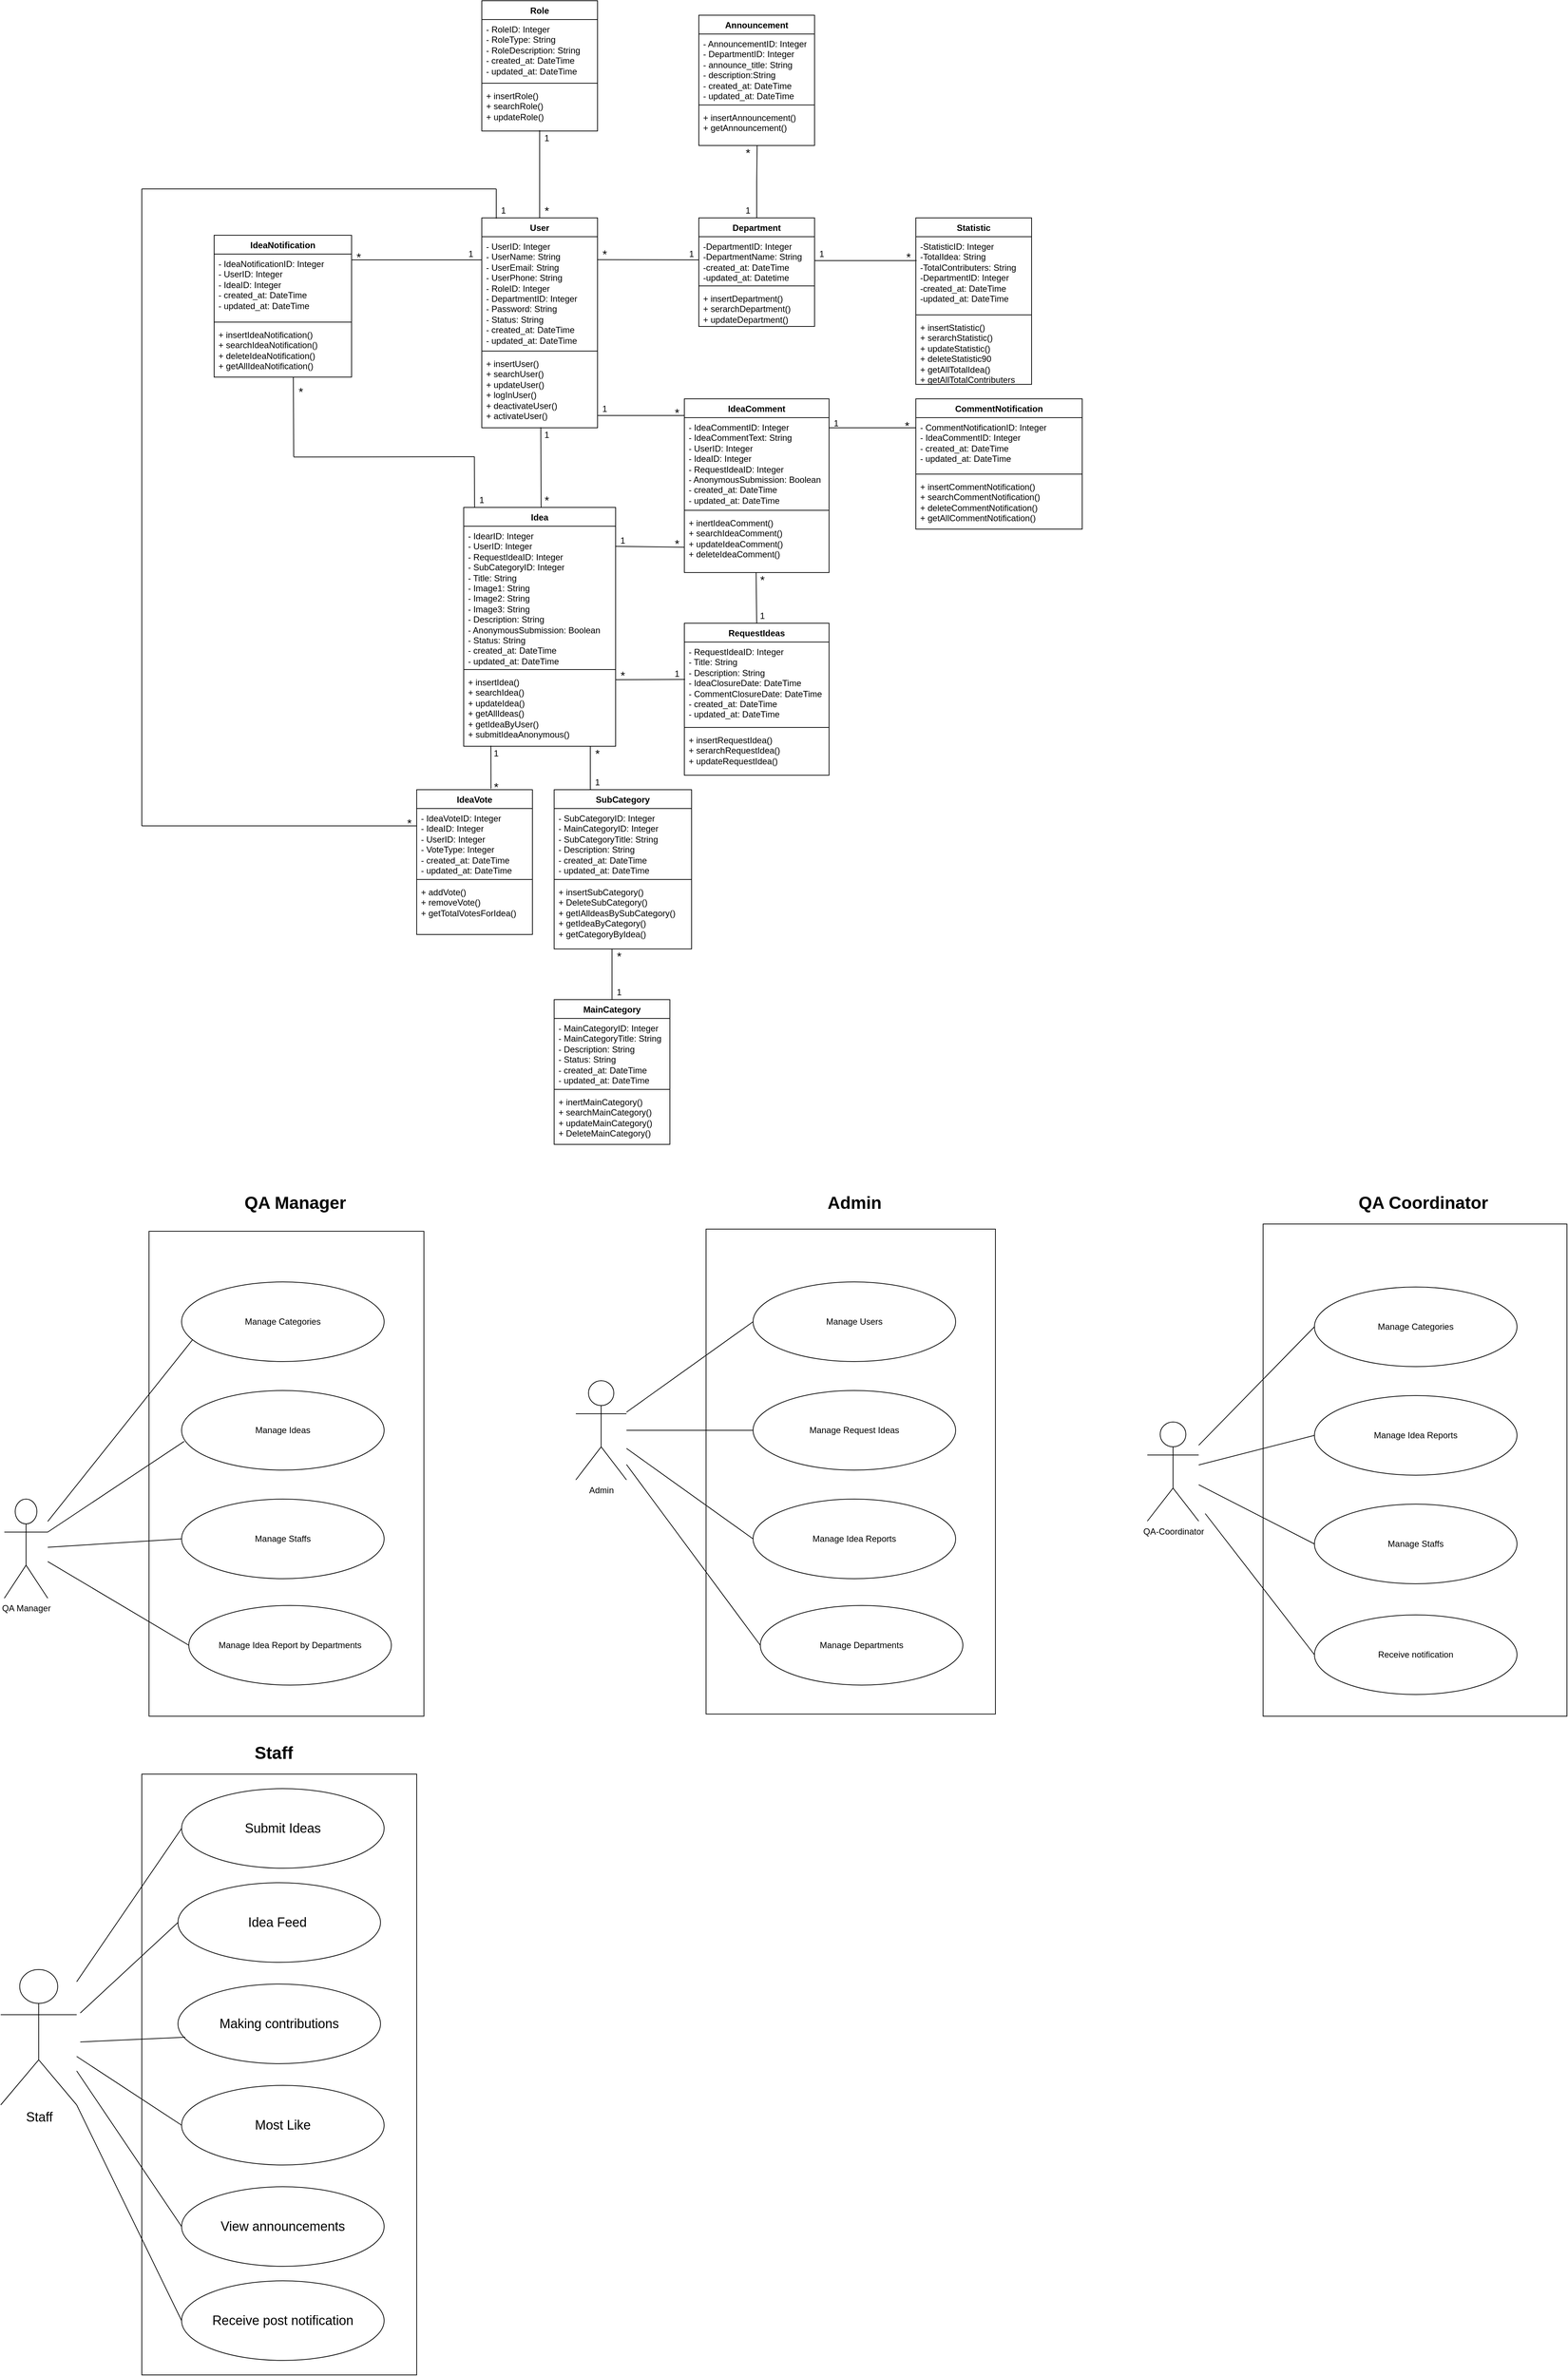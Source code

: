 <mxfile version="26.2.14">
  <diagram name="Page-1" id="Og2HKvQmjunLkaLQMYB_">
    <mxGraphModel dx="2691" dy="-411" grid="1" gridSize="10" guides="1" tooltips="1" connect="1" arrows="1" fold="1" page="1" pageScale="1" pageWidth="827" pageHeight="1169" math="0" shadow="0">
      <root>
        <mxCell id="0" />
        <mxCell id="1" parent="0" />
        <mxCell id="qI9bdilrtMtzT8J89ThS-1" value="Role" style="swimlane;fontStyle=1;align=center;verticalAlign=top;childLayout=stackLayout;horizontal=1;startSize=26;horizontalStack=0;resizeParent=1;resizeParentMax=0;resizeLast=0;collapsible=1;marginBottom=0;whiteSpace=wrap;html=1;" parent="1" vertex="1">
          <mxGeometry x="20" y="1180" width="160" height="180" as="geometry" />
        </mxCell>
        <mxCell id="qI9bdilrtMtzT8J89ThS-2" value="- RoleID: Integer&lt;div&gt;- RoleType: String&lt;/div&gt;&lt;div&gt;- RoleDescription: String&lt;/div&gt;&lt;div&gt;- created_at: DateTime&lt;/div&gt;&lt;div&gt;- updated_at: DateTime&lt;/div&gt;" style="text;strokeColor=none;fillColor=none;align=left;verticalAlign=top;spacingLeft=4;spacingRight=4;overflow=hidden;rotatable=0;points=[[0,0.5],[1,0.5]];portConstraint=eastwest;whiteSpace=wrap;html=1;" parent="qI9bdilrtMtzT8J89ThS-1" vertex="1">
          <mxGeometry y="26" width="160" height="84" as="geometry" />
        </mxCell>
        <mxCell id="qI9bdilrtMtzT8J89ThS-3" value="" style="line;strokeWidth=1;fillColor=none;align=left;verticalAlign=middle;spacingTop=-1;spacingLeft=3;spacingRight=3;rotatable=0;labelPosition=right;points=[];portConstraint=eastwest;strokeColor=inherit;" parent="qI9bdilrtMtzT8J89ThS-1" vertex="1">
          <mxGeometry y="110" width="160" height="8" as="geometry" />
        </mxCell>
        <mxCell id="qI9bdilrtMtzT8J89ThS-4" value="+ insertRole()&lt;div&gt;+ search&lt;span style=&quot;background-color: transparent; color: light-dark(rgb(0, 0, 0), rgb(255, 255, 255));&quot;&gt;Role&lt;/span&gt;&lt;span style=&quot;background-color: transparent; color: light-dark(rgb(0, 0, 0), rgb(255, 255, 255));&quot;&gt;()&lt;/span&gt;&lt;/div&gt;&lt;div&gt;+ updateRole()&lt;/div&gt;" style="text;strokeColor=none;fillColor=none;align=left;verticalAlign=top;spacingLeft=4;spacingRight=4;overflow=hidden;rotatable=0;points=[[0,0.5],[1,0.5]];portConstraint=eastwest;whiteSpace=wrap;html=1;" parent="qI9bdilrtMtzT8J89ThS-1" vertex="1">
          <mxGeometry y="118" width="160" height="62" as="geometry" />
        </mxCell>
        <mxCell id="qI9bdilrtMtzT8J89ThS-5" value="Statistic" style="swimlane;fontStyle=1;align=center;verticalAlign=top;childLayout=stackLayout;horizontal=1;startSize=26;horizontalStack=0;resizeParent=1;resizeParentMax=0;resizeLast=0;collapsible=1;marginBottom=0;whiteSpace=wrap;html=1;" parent="1" vertex="1">
          <mxGeometry x="620" y="1480" width="160" height="230" as="geometry" />
        </mxCell>
        <mxCell id="qI9bdilrtMtzT8J89ThS-6" value="-StatisticID: Integer&lt;div&gt;-TotalIdea: String&lt;/div&gt;&lt;div&gt;-TotalContributers: String&lt;/div&gt;&lt;div&gt;-DepartmentID: Integer&amp;nbsp;&lt;/div&gt;&lt;div&gt;-created_at: DateTime&lt;/div&gt;&lt;div&gt;-updated_at: DateTime&lt;/div&gt;" style="text;strokeColor=none;fillColor=none;align=left;verticalAlign=top;spacingLeft=4;spacingRight=4;overflow=hidden;rotatable=0;points=[[0,0.5],[1,0.5]];portConstraint=eastwest;whiteSpace=wrap;html=1;" parent="qI9bdilrtMtzT8J89ThS-5" vertex="1">
          <mxGeometry y="26" width="160" height="104" as="geometry" />
        </mxCell>
        <mxCell id="qI9bdilrtMtzT8J89ThS-7" value="" style="line;strokeWidth=1;fillColor=none;align=left;verticalAlign=middle;spacingTop=-1;spacingLeft=3;spacingRight=3;rotatable=0;labelPosition=right;points=[];portConstraint=eastwest;strokeColor=inherit;" parent="qI9bdilrtMtzT8J89ThS-5" vertex="1">
          <mxGeometry y="130" width="160" height="8" as="geometry" />
        </mxCell>
        <mxCell id="qI9bdilrtMtzT8J89ThS-8" value="+ insertStatistic()&lt;div&gt;+ serarch&lt;span style=&quot;background-color: transparent; color: light-dark(rgb(0, 0, 0), rgb(255, 255, 255));&quot;&gt;Statistic&lt;/span&gt;&lt;span style=&quot;background-color: transparent; color: light-dark(rgb(0, 0, 0), rgb(255, 255, 255));&quot;&gt;()&lt;/span&gt;&lt;/div&gt;&lt;div&gt;+ update&lt;span style=&quot;background-color: transparent; color: light-dark(rgb(0, 0, 0), rgb(255, 255, 255));&quot;&gt;Statistic&lt;/span&gt;&lt;span style=&quot;background-color: transparent; color: light-dark(rgb(0, 0, 0), rgb(255, 255, 255));&quot;&gt;()&lt;/span&gt;&lt;/div&gt;&lt;div&gt;+ deleteStatistic90&lt;/div&gt;&lt;div&gt;+ getAllTotalIdea()&lt;/div&gt;&lt;div&gt;+ getAllTotalContributers&lt;/div&gt;" style="text;strokeColor=none;fillColor=none;align=left;verticalAlign=top;spacingLeft=4;spacingRight=4;overflow=hidden;rotatable=0;points=[[0,0.5],[1,0.5]];portConstraint=eastwest;whiteSpace=wrap;html=1;" parent="qI9bdilrtMtzT8J89ThS-5" vertex="1">
          <mxGeometry y="138" width="160" height="92" as="geometry" />
        </mxCell>
        <mxCell id="qI9bdilrtMtzT8J89ThS-10" value="User" style="swimlane;fontStyle=1;align=center;verticalAlign=top;childLayout=stackLayout;horizontal=1;startSize=26;horizontalStack=0;resizeParent=1;resizeParentMax=0;resizeLast=0;collapsible=1;marginBottom=0;whiteSpace=wrap;html=1;" parent="1" vertex="1">
          <mxGeometry x="20" y="1480" width="160" height="290" as="geometry" />
        </mxCell>
        <mxCell id="qI9bdilrtMtzT8J89ThS-11" value="&lt;font&gt;- UserID: Integer&lt;/font&gt;&lt;div&gt;&lt;font&gt;- U&lt;span style=&quot;background-color: transparent; color: light-dark(rgb(0, 0, 0), rgb(255, 255, 255));&quot;&gt;serName: String&lt;/span&gt;&lt;/font&gt;&lt;/div&gt;&lt;div&gt;&lt;font&gt;- U&lt;span style=&quot;background-color: transparent; color: light-dark(rgb(0, 0, 0), rgb(255, 255, 255));&quot;&gt;serEmail: String&lt;/span&gt;&lt;/font&gt;&lt;/div&gt;&lt;div&gt;&lt;font&gt;- UserPhone: String&lt;/font&gt;&lt;/div&gt;&lt;div&gt;&lt;font&gt;- RoleID: Integer&lt;/font&gt;&lt;/div&gt;&lt;div&gt;&lt;font&gt;- DepartmentID: Integer&lt;/font&gt;&lt;/div&gt;&lt;div&gt;&lt;font&gt;- Password: String&lt;/font&gt;&lt;/div&gt;&lt;div&gt;&lt;font&gt;- Status: String&lt;/font&gt;&lt;/div&gt;&lt;div&gt;&lt;div&gt;&lt;font&gt;- created_at: DateTime&lt;/font&gt;&lt;/div&gt;&lt;div&gt;&lt;font&gt;- updated_at: DateTime&lt;/font&gt;&lt;/div&gt;&lt;/div&gt;" style="text;strokeColor=none;fillColor=none;align=left;verticalAlign=top;spacingLeft=4;spacingRight=4;overflow=hidden;rotatable=0;points=[[0,0.5],[1,0.5]];portConstraint=eastwest;whiteSpace=wrap;html=1;" parent="qI9bdilrtMtzT8J89ThS-10" vertex="1">
          <mxGeometry y="26" width="160" height="154" as="geometry" />
        </mxCell>
        <mxCell id="qI9bdilrtMtzT8J89ThS-12" value="" style="line;strokeWidth=1;fillColor=none;align=left;verticalAlign=middle;spacingTop=-1;spacingLeft=3;spacingRight=3;rotatable=0;labelPosition=right;points=[];portConstraint=eastwest;strokeColor=inherit;" parent="qI9bdilrtMtzT8J89ThS-10" vertex="1">
          <mxGeometry y="180" width="160" height="8" as="geometry" />
        </mxCell>
        <mxCell id="qI9bdilrtMtzT8J89ThS-13" value="&lt;font&gt;+ insertUser()&lt;/font&gt;&lt;div&gt;&lt;font&gt;+ searchUser()&lt;/font&gt;&lt;/div&gt;&lt;div&gt;&lt;font&gt;+ updateUser()&lt;/font&gt;&lt;/div&gt;&lt;div&gt;&lt;font&gt;+ logInUser()&lt;/font&gt;&lt;/div&gt;&lt;div&gt;+ deactivateUser()&lt;/div&gt;&lt;div&gt;+ activateUser()&lt;/div&gt;" style="text;strokeColor=none;fillColor=none;align=left;verticalAlign=top;spacingLeft=4;spacingRight=4;overflow=hidden;rotatable=0;points=[[0,0.5],[1,0.5]];portConstraint=eastwest;whiteSpace=wrap;html=1;" parent="qI9bdilrtMtzT8J89ThS-10" vertex="1">
          <mxGeometry y="188" width="160" height="102" as="geometry" />
        </mxCell>
        <mxCell id="qI9bdilrtMtzT8J89ThS-14" value="Idea" style="swimlane;fontStyle=1;align=center;verticalAlign=top;childLayout=stackLayout;horizontal=1;startSize=26;horizontalStack=0;resizeParent=1;resizeParentMax=0;resizeLast=0;collapsible=1;marginBottom=0;whiteSpace=wrap;html=1;" parent="1" vertex="1">
          <mxGeometry x="-5" y="1880" width="210" height="330" as="geometry" />
        </mxCell>
        <mxCell id="qI9bdilrtMtzT8J89ThS-15" value="- IdearID: Integer&lt;div&gt;- UserID: Integer&lt;/div&gt;&lt;div&gt;- RequestIdeaID: Integer&lt;/div&gt;&lt;div&gt;- SubCategoryID: Integer&lt;/div&gt;&lt;div&gt;- Title: String&lt;/div&gt;&lt;div&gt;- Image1: String&lt;/div&gt;&lt;div&gt;- Image2: String&lt;/div&gt;&lt;div&gt;- Image3: String&lt;/div&gt;&lt;div&gt;- Description: String&lt;/div&gt;&lt;div&gt;- AnonymousSubmission: Boolean&lt;/div&gt;&lt;div&gt;- Status: String&lt;/div&gt;&lt;div&gt;&lt;div&gt;- created_at: DateTime&lt;/div&gt;&lt;div&gt;- updated_at: DateTime&lt;/div&gt;&lt;/div&gt;" style="text;strokeColor=none;fillColor=none;align=left;verticalAlign=top;spacingLeft=4;spacingRight=4;overflow=hidden;rotatable=0;points=[[0,0.5],[1,0.5]];portConstraint=eastwest;whiteSpace=wrap;html=1;" parent="qI9bdilrtMtzT8J89ThS-14" vertex="1">
          <mxGeometry y="26" width="210" height="194" as="geometry" />
        </mxCell>
        <mxCell id="qI9bdilrtMtzT8J89ThS-16" value="" style="line;strokeWidth=1;fillColor=none;align=left;verticalAlign=middle;spacingTop=-1;spacingLeft=3;spacingRight=3;rotatable=0;labelPosition=right;points=[];portConstraint=eastwest;strokeColor=inherit;" parent="qI9bdilrtMtzT8J89ThS-14" vertex="1">
          <mxGeometry y="220" width="210" height="8" as="geometry" />
        </mxCell>
        <mxCell id="qI9bdilrtMtzT8J89ThS-17" value="+ insertIdea()&lt;div&gt;+ searchIdea&lt;span style=&quot;background-color: transparent; color: light-dark(rgb(0, 0, 0), rgb(255, 255, 255));&quot;&gt;()&lt;/span&gt;&lt;/div&gt;&lt;div&gt;+ updateIdea()&lt;/div&gt;&lt;div&gt;+ getAllIdeas()&lt;/div&gt;&lt;div&gt;+ getIdeaByUser()&lt;/div&gt;&lt;div&gt;+ submitIdeaAnonymous()&lt;/div&gt;" style="text;strokeColor=none;fillColor=none;align=left;verticalAlign=top;spacingLeft=4;spacingRight=4;overflow=hidden;rotatable=0;points=[[0,0.5],[1,0.5]];portConstraint=eastwest;whiteSpace=wrap;html=1;" parent="qI9bdilrtMtzT8J89ThS-14" vertex="1">
          <mxGeometry y="228" width="210" height="102" as="geometry" />
        </mxCell>
        <mxCell id="qI9bdilrtMtzT8J89ThS-18" value="SubCategory" style="swimlane;fontStyle=1;align=center;verticalAlign=top;childLayout=stackLayout;horizontal=1;startSize=26;horizontalStack=0;resizeParent=1;resizeParentMax=0;resizeLast=0;collapsible=1;marginBottom=0;whiteSpace=wrap;html=1;" parent="1" vertex="1">
          <mxGeometry x="120" y="2270" width="190" height="220" as="geometry" />
        </mxCell>
        <mxCell id="qI9bdilrtMtzT8J89ThS-19" value="- SubCategoryID: Integer&lt;div&gt;- MainCategoryID: Integer&lt;/div&gt;&lt;div&gt;- SubCategoryTitle: String&lt;/div&gt;&lt;div&gt;- Description: String&lt;/div&gt;&lt;div&gt;- created_at: DateTime&lt;/div&gt;&lt;div&gt;- updated_at: DateTime&lt;/div&gt;" style="text;strokeColor=none;fillColor=none;align=left;verticalAlign=top;spacingLeft=4;spacingRight=4;overflow=hidden;rotatable=0;points=[[0,0.5],[1,0.5]];portConstraint=eastwest;whiteSpace=wrap;html=1;" parent="qI9bdilrtMtzT8J89ThS-18" vertex="1">
          <mxGeometry y="26" width="190" height="94" as="geometry" />
        </mxCell>
        <mxCell id="qI9bdilrtMtzT8J89ThS-20" value="" style="line;strokeWidth=1;fillColor=none;align=left;verticalAlign=middle;spacingTop=-1;spacingLeft=3;spacingRight=3;rotatable=0;labelPosition=right;points=[];portConstraint=eastwest;strokeColor=inherit;" parent="qI9bdilrtMtzT8J89ThS-18" vertex="1">
          <mxGeometry y="120" width="190" height="8" as="geometry" />
        </mxCell>
        <mxCell id="qI9bdilrtMtzT8J89ThS-21" value="+ insertSubCategory()&lt;div&gt;+ Delete&lt;span style=&quot;background-color: transparent; color: light-dark(rgb(0, 0, 0), rgb(255, 255, 255));&quot;&gt;SubCategory&lt;/span&gt;&lt;span style=&quot;background-color: transparent; color: light-dark(rgb(0, 0, 0), rgb(255, 255, 255));&quot;&gt;()&lt;/span&gt;&lt;/div&gt;&lt;div&gt;+ getIAlldeasBy&lt;span style=&quot;background-color: transparent; color: light-dark(rgb(0, 0, 0), rgb(255, 255, 255));&quot;&gt;SubCategory&lt;/span&gt;&lt;span style=&quot;background-color: transparent; color: light-dark(rgb(0, 0, 0), rgb(255, 255, 255));&quot;&gt;()&lt;/span&gt;&lt;/div&gt;&lt;div&gt;+ getIdeaByCategory()&lt;/div&gt;&lt;div&gt;+ getCategoryByIdea()&lt;/div&gt;" style="text;strokeColor=none;fillColor=none;align=left;verticalAlign=top;spacingLeft=4;spacingRight=4;overflow=hidden;rotatable=0;points=[[0,0.5],[1,0.5]];portConstraint=eastwest;whiteSpace=wrap;html=1;" parent="qI9bdilrtMtzT8J89ThS-18" vertex="1">
          <mxGeometry y="128" width="190" height="92" as="geometry" />
        </mxCell>
        <mxCell id="qI9bdilrtMtzT8J89ThS-22" value="IdeaComment" style="swimlane;fontStyle=1;align=center;verticalAlign=top;childLayout=stackLayout;horizontal=1;startSize=26;horizontalStack=0;resizeParent=1;resizeParentMax=0;resizeLast=0;collapsible=1;marginBottom=0;whiteSpace=wrap;html=1;" parent="1" vertex="1">
          <mxGeometry x="300" y="1730" width="200" height="240" as="geometry" />
        </mxCell>
        <mxCell id="qI9bdilrtMtzT8J89ThS-23" value="- IdeaCommentID: Integer&lt;div&gt;- IdeaCommentText: String&lt;br&gt;&lt;div&gt;&lt;span style=&quot;background-color: transparent; color: light-dark(rgb(0, 0, 0), rgb(255, 255, 255));&quot;&gt;- UserID: Integer&lt;/span&gt;&lt;/div&gt;&lt;/div&gt;&lt;div&gt;- IdeaID: Integer&lt;/div&gt;&lt;div&gt;- RequestIdeaID: Integer&lt;/div&gt;&lt;div&gt;&lt;div&gt;&lt;div&gt;- AnonymousSubmission: Boolean&lt;/div&gt;&lt;/div&gt;&lt;div&gt;- created_at: DateTime&lt;/div&gt;&lt;div&gt;- updated_at: DateTime&lt;/div&gt;&lt;/div&gt;" style="text;strokeColor=none;fillColor=none;align=left;verticalAlign=top;spacingLeft=4;spacingRight=4;overflow=hidden;rotatable=0;points=[[0,0.5],[1,0.5]];portConstraint=eastwest;whiteSpace=wrap;html=1;" parent="qI9bdilrtMtzT8J89ThS-22" vertex="1">
          <mxGeometry y="26" width="200" height="124" as="geometry" />
        </mxCell>
        <mxCell id="qI9bdilrtMtzT8J89ThS-24" value="" style="line;strokeWidth=1;fillColor=none;align=left;verticalAlign=middle;spacingTop=-1;spacingLeft=3;spacingRight=3;rotatable=0;labelPosition=right;points=[];portConstraint=eastwest;strokeColor=inherit;" parent="qI9bdilrtMtzT8J89ThS-22" vertex="1">
          <mxGeometry y="150" width="200" height="8" as="geometry" />
        </mxCell>
        <mxCell id="qI9bdilrtMtzT8J89ThS-25" value="+ inertIdeaComment()&lt;div&gt;+ searchIdeaComment()&lt;/div&gt;&lt;div&gt;+ updateIdeaComment()&lt;/div&gt;&lt;div&gt;+ deleteIdeaComment()&lt;/div&gt;" style="text;strokeColor=none;fillColor=none;align=left;verticalAlign=top;spacingLeft=4;spacingRight=4;overflow=hidden;rotatable=0;points=[[0,0.5],[1,0.5]];portConstraint=eastwest;whiteSpace=wrap;html=1;" parent="qI9bdilrtMtzT8J89ThS-22" vertex="1">
          <mxGeometry y="158" width="200" height="82" as="geometry" />
        </mxCell>
        <mxCell id="6edu0fm69JstWXTFrkUp-1" value="IdeaNotification" style="swimlane;fontStyle=1;align=center;verticalAlign=top;childLayout=stackLayout;horizontal=1;startSize=26;horizontalStack=0;resizeParent=1;resizeParentMax=0;resizeLast=0;collapsible=1;marginBottom=0;whiteSpace=wrap;html=1;" parent="1" vertex="1">
          <mxGeometry x="-350" y="1504" width="190" height="196" as="geometry" />
        </mxCell>
        <mxCell id="6edu0fm69JstWXTFrkUp-2" value="- IdeaNotificationID: Integer&lt;div&gt;- UserID: Integer&amp;nbsp;&lt;/div&gt;&lt;div&gt;- IdeaID: Integer&lt;/div&gt;&lt;div&gt;&lt;div&gt;- created_at: DateTime&lt;/div&gt;&lt;div&gt;- updated_at: DateTime&lt;/div&gt;&lt;/div&gt;" style="text;strokeColor=none;fillColor=none;align=left;verticalAlign=top;spacingLeft=4;spacingRight=4;overflow=hidden;rotatable=0;points=[[0,0.5],[1,0.5]];portConstraint=eastwest;whiteSpace=wrap;html=1;" parent="6edu0fm69JstWXTFrkUp-1" vertex="1">
          <mxGeometry y="26" width="190" height="90" as="geometry" />
        </mxCell>
        <mxCell id="6edu0fm69JstWXTFrkUp-3" value="" style="line;strokeWidth=1;fillColor=none;align=left;verticalAlign=middle;spacingTop=-1;spacingLeft=3;spacingRight=3;rotatable=0;labelPosition=right;points=[];portConstraint=eastwest;strokeColor=inherit;" parent="6edu0fm69JstWXTFrkUp-1" vertex="1">
          <mxGeometry y="116" width="190" height="8" as="geometry" />
        </mxCell>
        <mxCell id="6edu0fm69JstWXTFrkUp-4" value="+ insertIdeaNotification()&lt;div&gt;+ searchIdeaNotification()&lt;/div&gt;&lt;div&gt;+ deleteIdeaNotification()&lt;/div&gt;&lt;div&gt;+ getAllIdeaNotification()&lt;/div&gt;" style="text;strokeColor=none;fillColor=none;align=left;verticalAlign=top;spacingLeft=4;spacingRight=4;overflow=hidden;rotatable=0;points=[[0,0.5],[1,0.5]];portConstraint=eastwest;whiteSpace=wrap;html=1;" parent="6edu0fm69JstWXTFrkUp-1" vertex="1">
          <mxGeometry y="124" width="190" height="72" as="geometry" />
        </mxCell>
        <mxCell id="qI9bdilrtMtzT8J89ThS-26" value="IdeaVote" style="swimlane;fontStyle=1;align=center;verticalAlign=top;childLayout=stackLayout;horizontal=1;startSize=26;horizontalStack=0;resizeParent=1;resizeParentMax=0;resizeLast=0;collapsible=1;marginBottom=0;whiteSpace=wrap;html=1;" parent="1" vertex="1">
          <mxGeometry x="-70" y="2270" width="160" height="200" as="geometry" />
        </mxCell>
        <mxCell id="qI9bdilrtMtzT8J89ThS-27" value="- IdeaVoteID: Integer&lt;div&gt;- IdeaID: Integer&lt;/div&gt;&lt;div&gt;- UserID: Integer&lt;/div&gt;&lt;div&gt;- VoteType: Integer&lt;/div&gt;&lt;div&gt;&lt;div&gt;- created_at: DateTime&lt;/div&gt;&lt;div&gt;- updated_at: DateTime&lt;/div&gt;&lt;/div&gt;" style="text;strokeColor=none;fillColor=none;align=left;verticalAlign=top;spacingLeft=4;spacingRight=4;overflow=hidden;rotatable=0;points=[[0,0.5],[1,0.5]];portConstraint=eastwest;whiteSpace=wrap;html=1;" parent="qI9bdilrtMtzT8J89ThS-26" vertex="1">
          <mxGeometry y="26" width="160" height="94" as="geometry" />
        </mxCell>
        <mxCell id="qI9bdilrtMtzT8J89ThS-28" value="" style="line;strokeWidth=1;fillColor=none;align=left;verticalAlign=middle;spacingTop=-1;spacingLeft=3;spacingRight=3;rotatable=0;labelPosition=right;points=[];portConstraint=eastwest;strokeColor=inherit;" parent="qI9bdilrtMtzT8J89ThS-26" vertex="1">
          <mxGeometry y="120" width="160" height="8" as="geometry" />
        </mxCell>
        <mxCell id="qI9bdilrtMtzT8J89ThS-29" value="+ addVote()&lt;div&gt;+ removeVote()&lt;/div&gt;&lt;div&gt;+ getTotalVotesForIdea()&lt;/div&gt;" style="text;strokeColor=none;fillColor=none;align=left;verticalAlign=top;spacingLeft=4;spacingRight=4;overflow=hidden;rotatable=0;points=[[0,0.5],[1,0.5]];portConstraint=eastwest;whiteSpace=wrap;html=1;" parent="qI9bdilrtMtzT8J89ThS-26" vertex="1">
          <mxGeometry y="128" width="160" height="72" as="geometry" />
        </mxCell>
        <mxCell id="6edu0fm69JstWXTFrkUp-5" value="MainCategory" style="swimlane;fontStyle=1;align=center;verticalAlign=top;childLayout=stackLayout;horizontal=1;startSize=26;horizontalStack=0;resizeParent=1;resizeParentMax=0;resizeLast=0;collapsible=1;marginBottom=0;whiteSpace=wrap;html=1;" parent="1" vertex="1">
          <mxGeometry x="120" y="2560" width="160" height="200" as="geometry" />
        </mxCell>
        <mxCell id="6edu0fm69JstWXTFrkUp-6" value="- MainCategoryID: Integer&lt;div&gt;- MainCategoryTitle: String&lt;/div&gt;&lt;div&gt;- Description: String&lt;/div&gt;&lt;div&gt;- Status: String&lt;/div&gt;&lt;div&gt;- created_at: DateTime&lt;/div&gt;&lt;div&gt;- updated_at: DateTime&lt;/div&gt;" style="text;strokeColor=none;fillColor=none;align=left;verticalAlign=top;spacingLeft=4;spacingRight=4;overflow=hidden;rotatable=0;points=[[0,0.5],[1,0.5]];portConstraint=eastwest;whiteSpace=wrap;html=1;" parent="6edu0fm69JstWXTFrkUp-5" vertex="1">
          <mxGeometry y="26" width="160" height="94" as="geometry" />
        </mxCell>
        <mxCell id="6edu0fm69JstWXTFrkUp-7" value="" style="line;strokeWidth=1;fillColor=none;align=left;verticalAlign=middle;spacingTop=-1;spacingLeft=3;spacingRight=3;rotatable=0;labelPosition=right;points=[];portConstraint=eastwest;strokeColor=inherit;" parent="6edu0fm69JstWXTFrkUp-5" vertex="1">
          <mxGeometry y="120" width="160" height="8" as="geometry" />
        </mxCell>
        <mxCell id="6edu0fm69JstWXTFrkUp-8" value="+ inertMainCategory()&lt;div&gt;+ searchMainCategory()&lt;/div&gt;&lt;div&gt;+ updateMainCategory()&lt;/div&gt;&lt;div&gt;+ DeleteMainCategory()&lt;/div&gt;" style="text;strokeColor=none;fillColor=none;align=left;verticalAlign=top;spacingLeft=4;spacingRight=4;overflow=hidden;rotatable=0;points=[[0,0.5],[1,0.5]];portConstraint=eastwest;whiteSpace=wrap;html=1;" parent="6edu0fm69JstWXTFrkUp-5" vertex="1">
          <mxGeometry y="128" width="160" height="72" as="geometry" />
        </mxCell>
        <mxCell id="6edu0fm69JstWXTFrkUp-9" value="Department" style="swimlane;fontStyle=1;align=center;verticalAlign=top;childLayout=stackLayout;horizontal=1;startSize=26;horizontalStack=0;resizeParent=1;resizeParentMax=0;resizeLast=0;collapsible=1;marginBottom=0;whiteSpace=wrap;html=1;" parent="1" vertex="1">
          <mxGeometry x="320" y="1480" width="160" height="150" as="geometry" />
        </mxCell>
        <mxCell id="6edu0fm69JstWXTFrkUp-10" value="-DepartmentID: Integer&lt;div&gt;-DepartmentName: String&lt;/div&gt;&lt;div&gt;-created_at: DateTime&lt;/div&gt;&lt;div&gt;-updated_at: Datetime&lt;/div&gt;" style="text;strokeColor=none;fillColor=none;align=left;verticalAlign=top;spacingLeft=4;spacingRight=4;overflow=hidden;rotatable=0;points=[[0,0.5],[1,0.5]];portConstraint=eastwest;whiteSpace=wrap;html=1;" parent="6edu0fm69JstWXTFrkUp-9" vertex="1">
          <mxGeometry y="26" width="160" height="64" as="geometry" />
        </mxCell>
        <mxCell id="6edu0fm69JstWXTFrkUp-11" value="" style="line;strokeWidth=1;fillColor=none;align=left;verticalAlign=middle;spacingTop=-1;spacingLeft=3;spacingRight=3;rotatable=0;labelPosition=right;points=[];portConstraint=eastwest;strokeColor=inherit;" parent="6edu0fm69JstWXTFrkUp-9" vertex="1">
          <mxGeometry y="90" width="160" height="8" as="geometry" />
        </mxCell>
        <mxCell id="6edu0fm69JstWXTFrkUp-12" value="+ insertDepartment()&lt;div&gt;+ serarchDepartment()&lt;/div&gt;&lt;div&gt;+ updateDepartment()&lt;/div&gt;&lt;div&gt;&lt;br&gt;&lt;/div&gt;" style="text;strokeColor=none;fillColor=none;align=left;verticalAlign=top;spacingLeft=4;spacingRight=4;overflow=hidden;rotatable=0;points=[[0,0.5],[1,0.5]];portConstraint=eastwest;whiteSpace=wrap;html=1;" parent="6edu0fm69JstWXTFrkUp-9" vertex="1">
          <mxGeometry y="98" width="160" height="52" as="geometry" />
        </mxCell>
        <mxCell id="qI9bdilrtMtzT8J89ThS-34" value="RequestIdeas" style="swimlane;fontStyle=1;align=center;verticalAlign=top;childLayout=stackLayout;horizontal=1;startSize=26;horizontalStack=0;resizeParent=1;resizeParentMax=0;resizeLast=0;collapsible=1;marginBottom=0;whiteSpace=wrap;html=1;" parent="1" vertex="1">
          <mxGeometry x="300" y="2040" width="200" height="210" as="geometry" />
        </mxCell>
        <mxCell id="qI9bdilrtMtzT8J89ThS-35" value="- RequestIdeaID: Integer&lt;div&gt;- Title: String&lt;/div&gt;&lt;div&gt;- Description: String&lt;/div&gt;&lt;div&gt;&lt;div&gt;- IdeaClosureDate: DateTime&lt;/div&gt;&lt;div&gt;- CommentClosureDate: DateTime&lt;/div&gt;&lt;div&gt;&lt;div&gt;- created_at: DateTime&lt;/div&gt;&lt;div&gt;- updated_at: DateTime&lt;/div&gt;&lt;/div&gt;&lt;/div&gt;" style="text;strokeColor=none;fillColor=none;align=left;verticalAlign=top;spacingLeft=4;spacingRight=4;overflow=hidden;rotatable=0;points=[[0,0.5],[1,0.5]];portConstraint=eastwest;whiteSpace=wrap;html=1;" parent="qI9bdilrtMtzT8J89ThS-34" vertex="1">
          <mxGeometry y="26" width="200" height="114" as="geometry" />
        </mxCell>
        <mxCell id="qI9bdilrtMtzT8J89ThS-36" value="" style="line;strokeWidth=1;fillColor=none;align=left;verticalAlign=middle;spacingTop=-1;spacingLeft=3;spacingRight=3;rotatable=0;labelPosition=right;points=[];portConstraint=eastwest;strokeColor=inherit;" parent="qI9bdilrtMtzT8J89ThS-34" vertex="1">
          <mxGeometry y="140" width="200" height="8" as="geometry" />
        </mxCell>
        <mxCell id="qI9bdilrtMtzT8J89ThS-37" value="+ insertRequestIdea()&lt;div&gt;+ serarch&lt;span style=&quot;background-color: transparent; color: light-dark(rgb(0, 0, 0), rgb(255, 255, 255));&quot;&gt;RequestIdea&lt;/span&gt;&lt;span style=&quot;background-color: transparent; color: light-dark(rgb(0, 0, 0), rgb(255, 255, 255));&quot;&gt;()&lt;/span&gt;&lt;/div&gt;&lt;div&gt;+ update&lt;span style=&quot;background-color: transparent; color: light-dark(rgb(0, 0, 0), rgb(255, 255, 255));&quot;&gt;RequestIdea&lt;/span&gt;&lt;span style=&quot;background-color: transparent; color: light-dark(rgb(0, 0, 0), rgb(255, 255, 255));&quot;&gt;()&lt;/span&gt;&lt;/div&gt;&lt;div&gt;&lt;br&gt;&lt;/div&gt;" style="text;strokeColor=none;fillColor=none;align=left;verticalAlign=top;spacingLeft=4;spacingRight=4;overflow=hidden;rotatable=0;points=[[0,0.5],[1,0.5]];portConstraint=eastwest;whiteSpace=wrap;html=1;" parent="qI9bdilrtMtzT8J89ThS-34" vertex="1">
          <mxGeometry y="148" width="200" height="62" as="geometry" />
        </mxCell>
        <mxCell id="6edu0fm69JstWXTFrkUp-21" value="" style="endArrow=none;html=1;rounded=0;entryX=0.5;entryY=0.982;entryDx=0;entryDy=0;entryPerimeter=0;" parent="1" source="qI9bdilrtMtzT8J89ThS-10" target="qI9bdilrtMtzT8J89ThS-4" edge="1">
          <mxGeometry width="50" height="50" relative="1" as="geometry">
            <mxPoint x="90" y="1510" as="sourcePoint" />
            <mxPoint x="140" y="1460" as="targetPoint" />
          </mxGeometry>
        </mxCell>
        <mxCell id="6edu0fm69JstWXTFrkUp-22" value="1" style="text;html=1;align=center;verticalAlign=middle;whiteSpace=wrap;rounded=0;" parent="1" vertex="1">
          <mxGeometry x="100" y="1360" width="20" height="20" as="geometry" />
        </mxCell>
        <mxCell id="6edu0fm69JstWXTFrkUp-23" value="&lt;font style=&quot;font-size: 16px;&quot;&gt;*&lt;/font&gt;" style="text;html=1;align=center;verticalAlign=middle;whiteSpace=wrap;rounded=0;" parent="1" vertex="1">
          <mxGeometry x="100" y="1460" width="20" height="20" as="geometry" />
        </mxCell>
        <mxCell id="6edu0fm69JstWXTFrkUp-24" value="" style="endArrow=none;html=1;rounded=0;entryX=0;entryY=0.5;entryDx=0;entryDy=0;exitX=0.996;exitY=0.206;exitDx=0;exitDy=0;exitPerimeter=0;" parent="1" source="qI9bdilrtMtzT8J89ThS-11" target="6edu0fm69JstWXTFrkUp-10" edge="1">
          <mxGeometry width="50" height="50" relative="1" as="geometry">
            <mxPoint x="110" y="1540" as="sourcePoint" />
            <mxPoint x="160" y="1490" as="targetPoint" />
          </mxGeometry>
        </mxCell>
        <mxCell id="6edu0fm69JstWXTFrkUp-25" value="1" style="text;html=1;align=center;verticalAlign=middle;whiteSpace=wrap;rounded=0;" parent="1" vertex="1">
          <mxGeometry x="300" y="1520" width="20" height="20" as="geometry" />
        </mxCell>
        <mxCell id="6edu0fm69JstWXTFrkUp-26" value="&lt;font style=&quot;font-size: 16px;&quot;&gt;*&lt;/font&gt;" style="text;html=1;align=center;verticalAlign=middle;whiteSpace=wrap;rounded=0;" parent="1" vertex="1">
          <mxGeometry x="180" y="1520" width="20" height="20" as="geometry" />
        </mxCell>
        <mxCell id="6edu0fm69JstWXTFrkUp-28" value="" style="endArrow=none;html=1;rounded=0;entryX=0;entryY=0.5;entryDx=0;entryDy=0;exitX=0.996;exitY=0.206;exitDx=0;exitDy=0;exitPerimeter=0;" parent="1" edge="1">
          <mxGeometry width="50" height="50" relative="1" as="geometry">
            <mxPoint x="480" y="1539" as="sourcePoint" />
            <mxPoint x="621" y="1539" as="targetPoint" />
          </mxGeometry>
        </mxCell>
        <mxCell id="6edu0fm69JstWXTFrkUp-29" value="1" style="text;html=1;align=center;verticalAlign=middle;whiteSpace=wrap;rounded=0;" parent="1" vertex="1">
          <mxGeometry x="480" y="1520" width="20" height="20" as="geometry" />
        </mxCell>
        <mxCell id="6edu0fm69JstWXTFrkUp-32" value="&lt;font style=&quot;font-size: 16px;&quot;&gt;*&lt;/font&gt;" style="text;html=1;align=center;verticalAlign=middle;whiteSpace=wrap;rounded=0;" parent="1" vertex="1">
          <mxGeometry x="600" y="1528" width="20" height="12" as="geometry" />
        </mxCell>
        <mxCell id="6edu0fm69JstWXTFrkUp-31" value="" style="endArrow=none;html=1;rounded=0;entryX=0;entryY=0.5;entryDx=0;entryDy=0;exitX=0.996;exitY=0.206;exitDx=0;exitDy=0;exitPerimeter=0;" parent="1" edge="1">
          <mxGeometry width="50" height="50" relative="1" as="geometry">
            <mxPoint x="480" y="1539" as="sourcePoint" />
            <mxPoint x="621" y="1539" as="targetPoint" />
          </mxGeometry>
        </mxCell>
        <mxCell id="6edu0fm69JstWXTFrkUp-33" value="" style="endArrow=none;html=1;rounded=0;exitX=0.51;exitY=0.993;exitDx=0;exitDy=0;exitPerimeter=0;" parent="1" source="qI9bdilrtMtzT8J89ThS-13" edge="1">
          <mxGeometry width="50" height="50" relative="1" as="geometry">
            <mxPoint x="170" y="1780" as="sourcePoint" />
            <mxPoint x="102" y="1880" as="targetPoint" />
          </mxGeometry>
        </mxCell>
        <mxCell id="6edu0fm69JstWXTFrkUp-34" value="1" style="text;html=1;align=center;verticalAlign=middle;whiteSpace=wrap;rounded=0;" parent="1" vertex="1">
          <mxGeometry x="100" y="1770" width="20" height="20" as="geometry" />
        </mxCell>
        <mxCell id="6edu0fm69JstWXTFrkUp-35" value="&lt;font style=&quot;font-size: 16px;&quot;&gt;*&lt;/font&gt;" style="text;html=1;align=center;verticalAlign=middle;whiteSpace=wrap;rounded=0;" parent="1" vertex="1">
          <mxGeometry x="100" y="1860" width="20" height="20" as="geometry" />
        </mxCell>
        <mxCell id="6edu0fm69JstWXTFrkUp-36" value="" style="endArrow=none;html=1;rounded=0;entryX=0.179;entryY=0.993;entryDx=0;entryDy=0;entryPerimeter=0;exitX=0.642;exitY=-0.006;exitDx=0;exitDy=0;exitPerimeter=0;" parent="1" source="qI9bdilrtMtzT8J89ThS-26" target="qI9bdilrtMtzT8J89ThS-17" edge="1">
          <mxGeometry width="50" height="50" relative="1" as="geometry">
            <mxPoint x="33" y="2260" as="sourcePoint" />
            <mxPoint x="10" y="2280" as="targetPoint" />
          </mxGeometry>
        </mxCell>
        <mxCell id="6edu0fm69JstWXTFrkUp-38" value="" style="endArrow=none;html=1;rounded=0;entryX=0.5;entryY=0;entryDx=0;entryDy=0;exitX=0;exitY=0;exitDx=0;exitDy=0;" parent="1" source="6edu0fm69JstWXTFrkUp-70" target="6edu0fm69JstWXTFrkUp-5" edge="1">
          <mxGeometry width="50" height="50" relative="1" as="geometry">
            <mxPoint x="160" y="2480" as="sourcePoint" />
            <mxPoint x="210" y="2430" as="targetPoint" />
          </mxGeometry>
        </mxCell>
        <mxCell id="6edu0fm69JstWXTFrkUp-39" value="" style="endArrow=none;html=1;rounded=0;entryX=1;entryY=0.75;entryDx=0;entryDy=0;exitX=0.997;exitY=0.102;exitDx=0;exitDy=0;exitPerimeter=0;" parent="1" target="6edu0fm69JstWXTFrkUp-58" edge="1">
          <mxGeometry width="50" height="50" relative="1" as="geometry">
            <mxPoint x="204.37" y="1933.688" as="sourcePoint" />
            <mxPoint x="299.4" y="1932.536" as="targetPoint" />
          </mxGeometry>
        </mxCell>
        <mxCell id="6edu0fm69JstWXTFrkUp-37" value="" style="endArrow=none;html=1;rounded=0;exitX=0.642;exitY=-0.006;exitDx=0;exitDy=0;exitPerimeter=0;" parent="1" edge="1">
          <mxGeometry width="50" height="50" relative="1" as="geometry">
            <mxPoint x="170" y="2270" as="sourcePoint" />
            <mxPoint x="170" y="2210" as="targetPoint" />
          </mxGeometry>
        </mxCell>
        <mxCell id="qI9bdilrtMtzT8J89ThS-45" value="" style="line;strokeWidth=1;fillColor=none;align=left;verticalAlign=middle;spacingTop=-1;spacingLeft=3;spacingRight=3;rotatable=0;labelPosition=right;points=[];portConstraint=eastwest;strokeColor=inherit;" parent="1" vertex="1">
          <mxGeometry x="-160" y="1534" width="180" height="8" as="geometry" />
        </mxCell>
        <mxCell id="6edu0fm69JstWXTFrkUp-40" value="" style="endArrow=none;html=1;rounded=0;exitX=0.997;exitY=0.102;exitDx=0;exitDy=0;exitPerimeter=0;" parent="1" edge="1">
          <mxGeometry width="50" height="50" relative="1" as="geometry">
            <mxPoint x="180.0" y="1752.998" as="sourcePoint" />
            <mxPoint x="300" y="1753" as="targetPoint" />
          </mxGeometry>
        </mxCell>
        <mxCell id="qI9bdilrtMtzT8J89ThS-46" value="1" style="text;html=1;align=center;verticalAlign=middle;whiteSpace=wrap;rounded=0;" parent="1" vertex="1">
          <mxGeometry x="-5" y="1520" width="20" height="20" as="geometry" />
        </mxCell>
        <mxCell id="qI9bdilrtMtzT8J89ThS-47" value="&lt;font style=&quot;font-size: 16px;&quot;&gt;*&lt;/font&gt;" style="text;html=1;align=center;verticalAlign=middle;whiteSpace=wrap;rounded=0;" parent="1" vertex="1">
          <mxGeometry x="-160" y="1524" width="20" height="20" as="geometry" />
        </mxCell>
        <mxCell id="6edu0fm69JstWXTFrkUp-41" value="" style="endArrow=none;html=1;rounded=0;exitX=0.5;exitY=0;exitDx=0;exitDy=0;entryX=0.496;entryY=1.001;entryDx=0;entryDy=0;entryPerimeter=0;" parent="1" source="qI9bdilrtMtzT8J89ThS-34" target="qI9bdilrtMtzT8J89ThS-25" edge="1">
          <mxGeometry width="50" height="50" relative="1" as="geometry">
            <mxPoint x="420" y="2030" as="sourcePoint" />
            <mxPoint x="400" y="1980" as="targetPoint" />
          </mxGeometry>
        </mxCell>
        <mxCell id="6edu0fm69JstWXTFrkUp-42" value="" style="endArrow=none;html=1;rounded=0;exitX=0.005;exitY=0.453;exitDx=0;exitDy=0;exitPerimeter=0;" parent="1" source="qI9bdilrtMtzT8J89ThS-35" edge="1">
          <mxGeometry width="50" height="50" relative="1" as="geometry">
            <mxPoint x="315" y="2120" as="sourcePoint" />
            <mxPoint x="205" y="2118" as="targetPoint" />
          </mxGeometry>
        </mxCell>
        <mxCell id="6edu0fm69JstWXTFrkUp-45" value="" style="endArrow=none;html=1;rounded=0;exitX=0.985;exitY=0.117;exitDx=0;exitDy=0;exitPerimeter=0;" parent="1" edge="1">
          <mxGeometry width="50" height="50" relative="1" as="geometry">
            <mxPoint x="-240.0" y="1810.378" as="sourcePoint" />
            <mxPoint x="10" y="1810" as="targetPoint" />
          </mxGeometry>
        </mxCell>
        <mxCell id="6edu0fm69JstWXTFrkUp-46" value="" style="endArrow=none;html=1;rounded=0;exitX=0.51;exitY=0.993;exitDx=0;exitDy=0;exitPerimeter=0;" parent="1" edge="1">
          <mxGeometry width="50" height="50" relative="1" as="geometry">
            <mxPoint x="-240.48" y="1700" as="sourcePoint" />
            <mxPoint x="-240" y="1810" as="targetPoint" />
          </mxGeometry>
        </mxCell>
        <mxCell id="6edu0fm69JstWXTFrkUp-47" value="" style="endArrow=none;html=1;rounded=0;exitX=0.51;exitY=0.993;exitDx=0;exitDy=0;exitPerimeter=0;" parent="1" edge="1">
          <mxGeometry width="50" height="50" relative="1" as="geometry">
            <mxPoint x="9.76" y="1810" as="sourcePoint" />
            <mxPoint x="10" y="1880" as="targetPoint" />
          </mxGeometry>
        </mxCell>
        <mxCell id="6edu0fm69JstWXTFrkUp-48" value="1" style="text;html=1;align=center;verticalAlign=middle;whiteSpace=wrap;rounded=0;" parent="1" vertex="1">
          <mxGeometry x="10" y="1860" width="20" height="20" as="geometry" />
        </mxCell>
        <mxCell id="6edu0fm69JstWXTFrkUp-49" value="&lt;font style=&quot;font-size: 16px;&quot;&gt;*&lt;/font&gt;" style="text;html=1;align=center;verticalAlign=middle;whiteSpace=wrap;rounded=0;" parent="1" vertex="1">
          <mxGeometry x="-240" y="1710" width="20" height="20" as="geometry" />
        </mxCell>
        <mxCell id="qI9bdilrtMtzT8J89ThS-54" value="" style="line;strokeWidth=1;fillColor=none;align=left;verticalAlign=middle;spacingTop=-1;spacingLeft=3;spacingRight=3;rotatable=0;labelPosition=right;points=[];portConstraint=eastwest;strokeColor=inherit;" parent="1" vertex="1">
          <mxGeometry x="-450" y="2270" width="380" height="100" as="geometry" />
        </mxCell>
        <mxCell id="6edu0fm69JstWXTFrkUp-51" value="1" style="text;html=1;align=center;verticalAlign=middle;whiteSpace=wrap;rounded=0;" parent="1" vertex="1">
          <mxGeometry x="280" y="2100" width="20" height="20" as="geometry" />
        </mxCell>
        <mxCell id="6edu0fm69JstWXTFrkUp-52" value="&lt;font style=&quot;font-size: 16px;&quot;&gt;*&lt;/font&gt;" style="text;html=1;align=center;verticalAlign=middle;whiteSpace=wrap;rounded=0;" parent="1" vertex="1">
          <mxGeometry x="205" y="2102" width="20" height="20" as="geometry" />
        </mxCell>
        <mxCell id="6edu0fm69JstWXTFrkUp-53" value="&lt;font style=&quot;font-size: 16px;&quot;&gt;*&lt;/font&gt;" style="text;html=1;align=center;verticalAlign=middle;whiteSpace=wrap;rounded=0;" parent="1" vertex="1">
          <mxGeometry x="280" y="1739" width="20" height="20" as="geometry" />
        </mxCell>
        <mxCell id="6edu0fm69JstWXTFrkUp-56" value="1" style="text;html=1;align=center;verticalAlign=middle;whiteSpace=wrap;rounded=0;" parent="1" vertex="1">
          <mxGeometry x="180" y="1734" width="20" height="20" as="geometry" />
        </mxCell>
        <mxCell id="6edu0fm69JstWXTFrkUp-57" value="1" style="text;html=1;align=center;verticalAlign=middle;whiteSpace=wrap;rounded=0;" parent="1" vertex="1">
          <mxGeometry x="205" y="1916" width="20" height="20" as="geometry" />
        </mxCell>
        <mxCell id="6edu0fm69JstWXTFrkUp-58" value="&lt;font style=&quot;font-size: 16px;&quot;&gt;*&lt;/font&gt;" style="text;html=1;align=center;verticalAlign=middle;whiteSpace=wrap;rounded=0;" parent="1" vertex="1">
          <mxGeometry x="280" y="1920" width="20" height="20" as="geometry" />
        </mxCell>
        <mxCell id="6edu0fm69JstWXTFrkUp-59" value="&lt;font style=&quot;font-size: 16px;&quot;&gt;*&lt;/font&gt;" style="text;html=1;align=center;verticalAlign=middle;whiteSpace=wrap;rounded=0;" parent="1" vertex="1">
          <mxGeometry x="398" y="1970" width="20" height="20" as="geometry" />
        </mxCell>
        <mxCell id="6edu0fm69JstWXTFrkUp-60" value="1" style="text;html=1;align=center;verticalAlign=middle;whiteSpace=wrap;rounded=0;" parent="1" vertex="1">
          <mxGeometry x="398" y="2020" width="20" height="20" as="geometry" />
        </mxCell>
        <mxCell id="6edu0fm69JstWXTFrkUp-61" value="" style="endArrow=none;html=1;rounded=0;exitX=0.642;exitY=-0.006;exitDx=0;exitDy=0;exitPerimeter=0;" parent="1" edge="1">
          <mxGeometry width="50" height="50" relative="1" as="geometry">
            <mxPoint x="-450" y="2320" as="sourcePoint" />
            <mxPoint x="-450" y="1440" as="targetPoint" />
          </mxGeometry>
        </mxCell>
        <mxCell id="6edu0fm69JstWXTFrkUp-62" value="" style="line;strokeWidth=1;fillColor=none;align=left;verticalAlign=middle;spacingTop=-1;spacingLeft=3;spacingRight=3;rotatable=0;labelPosition=right;points=[];portConstraint=eastwest;strokeColor=inherit;" parent="1" vertex="1">
          <mxGeometry x="-450" y="1436" width="490" height="8" as="geometry" />
        </mxCell>
        <mxCell id="6edu0fm69JstWXTFrkUp-63" value="" style="endArrow=none;html=1;rounded=0;" parent="1" edge="1">
          <mxGeometry width="50" height="50" relative="1" as="geometry">
            <mxPoint x="40" y="1481" as="sourcePoint" />
            <mxPoint x="40" y="1440" as="targetPoint" />
          </mxGeometry>
        </mxCell>
        <mxCell id="6edu0fm69JstWXTFrkUp-64" value="1" style="text;html=1;align=center;verticalAlign=middle;whiteSpace=wrap;rounded=0;" parent="1" vertex="1">
          <mxGeometry x="40" y="1460" width="20" height="20" as="geometry" />
        </mxCell>
        <mxCell id="6edu0fm69JstWXTFrkUp-65" value="&lt;font style=&quot;font-size: 16px;&quot;&gt;*&lt;/font&gt;" style="text;html=1;align=center;verticalAlign=middle;whiteSpace=wrap;rounded=0;" parent="1" vertex="1">
          <mxGeometry x="-90" y="2306" width="20" height="20" as="geometry" />
        </mxCell>
        <mxCell id="qI9bdilrtMtzT8J89ThS-62" value="CommentNotification" style="swimlane;fontStyle=1;align=center;verticalAlign=top;childLayout=stackLayout;horizontal=1;startSize=26;horizontalStack=0;resizeParent=1;resizeParentMax=0;resizeLast=0;collapsible=1;marginBottom=0;whiteSpace=wrap;html=1;" parent="1" vertex="1">
          <mxGeometry x="620" y="1730" width="230" height="180" as="geometry" />
        </mxCell>
        <mxCell id="qI9bdilrtMtzT8J89ThS-63" value="- CommentNotificationID: Integer&lt;div&gt;- IdeaCommentID: Integer&lt;/div&gt;&lt;div&gt;&lt;div&gt;- created_at: DateTime&lt;/div&gt;&lt;div&gt;- updated_at: DateTime&lt;/div&gt;&lt;/div&gt;" style="text;strokeColor=none;fillColor=none;align=left;verticalAlign=top;spacingLeft=4;spacingRight=4;overflow=hidden;rotatable=0;points=[[0,0.5],[1,0.5]];portConstraint=eastwest;whiteSpace=wrap;html=1;" parent="qI9bdilrtMtzT8J89ThS-62" vertex="1">
          <mxGeometry y="26" width="230" height="74" as="geometry" />
        </mxCell>
        <mxCell id="qI9bdilrtMtzT8J89ThS-64" value="" style="line;strokeWidth=1;fillColor=none;align=left;verticalAlign=middle;spacingTop=-1;spacingLeft=3;spacingRight=3;rotatable=0;labelPosition=right;points=[];portConstraint=eastwest;strokeColor=inherit;" parent="qI9bdilrtMtzT8J89ThS-62" vertex="1">
          <mxGeometry y="100" width="230" height="8" as="geometry" />
        </mxCell>
        <mxCell id="qI9bdilrtMtzT8J89ThS-65" value="+ insertCommentNotification()&lt;div&gt;+ searchCommentNotification()&lt;/div&gt;&lt;div&gt;+ deleteCommentNotification()&lt;/div&gt;&lt;div&gt;+ getAllCommentNotification()&lt;/div&gt;" style="text;strokeColor=none;fillColor=none;align=left;verticalAlign=top;spacingLeft=4;spacingRight=4;overflow=hidden;rotatable=0;points=[[0,0.5],[1,0.5]];portConstraint=eastwest;whiteSpace=wrap;html=1;" parent="qI9bdilrtMtzT8J89ThS-62" vertex="1">
          <mxGeometry y="108" width="230" height="72" as="geometry" />
        </mxCell>
        <mxCell id="6edu0fm69JstWXTFrkUp-66" value="1" style="text;html=1;align=center;verticalAlign=middle;whiteSpace=wrap;rounded=0;" parent="1" vertex="1">
          <mxGeometry x="30" y="2210" width="20" height="20" as="geometry" />
        </mxCell>
        <mxCell id="6edu0fm69JstWXTFrkUp-67" value="&lt;font style=&quot;font-size: 16px;&quot;&gt;*&lt;/font&gt;" style="text;html=1;align=center;verticalAlign=middle;whiteSpace=wrap;rounded=0;" parent="1" vertex="1">
          <mxGeometry x="30" y="2256" width="20" height="20" as="geometry" />
        </mxCell>
        <mxCell id="6edu0fm69JstWXTFrkUp-68" value="&lt;font style=&quot;font-size: 16px;&quot;&gt;*&lt;/font&gt;" style="text;html=1;align=center;verticalAlign=middle;whiteSpace=wrap;rounded=0;" parent="1" vertex="1">
          <mxGeometry x="170" y="2210" width="20" height="20" as="geometry" />
        </mxCell>
        <mxCell id="6edu0fm69JstWXTFrkUp-69" value="1" style="text;html=1;align=center;verticalAlign=middle;whiteSpace=wrap;rounded=0;" parent="1" vertex="1">
          <mxGeometry x="170" y="2250" width="20" height="20" as="geometry" />
        </mxCell>
        <mxCell id="6edu0fm69JstWXTFrkUp-70" value="&lt;font style=&quot;font-size: 16px;&quot;&gt;*&lt;/font&gt;" style="text;html=1;align=center;verticalAlign=middle;whiteSpace=wrap;rounded=0;" parent="1" vertex="1">
          <mxGeometry x="200" y="2490" width="20" height="20" as="geometry" />
        </mxCell>
        <mxCell id="6edu0fm69JstWXTFrkUp-71" value="1" style="text;html=1;align=center;verticalAlign=middle;whiteSpace=wrap;rounded=0;" parent="1" vertex="1">
          <mxGeometry x="200" y="2540" width="20" height="20" as="geometry" />
        </mxCell>
        <mxCell id="qI9bdilrtMtzT8J89ThS-162" value="" style="endArrow=none;html=1;rounded=0;exitX=0.997;exitY=0.102;exitDx=0;exitDy=0;exitPerimeter=0;" parent="1" edge="1">
          <mxGeometry width="50" height="50" relative="1" as="geometry">
            <mxPoint x="500" y="1770" as="sourcePoint" />
            <mxPoint x="620.0" y="1770.002" as="targetPoint" />
          </mxGeometry>
        </mxCell>
        <mxCell id="6edu0fm69JstWXTFrkUp-73" value="&lt;font style=&quot;font-size: 16px;&quot;&gt;*&lt;/font&gt;" style="text;html=1;align=center;verticalAlign=middle;whiteSpace=wrap;rounded=0;" parent="1" vertex="1">
          <mxGeometry x="598" y="1757" width="20" height="20" as="geometry" />
        </mxCell>
        <mxCell id="6edu0fm69JstWXTFrkUp-74" value="1" style="text;html=1;align=center;verticalAlign=middle;whiteSpace=wrap;rounded=0;" parent="1" vertex="1">
          <mxGeometry x="500" y="1754" width="20" height="20" as="geometry" />
        </mxCell>
        <mxCell id="EtU7es0Pb0yto69cpXa6-2" value="Announcement" style="swimlane;fontStyle=1;align=center;verticalAlign=top;childLayout=stackLayout;horizontal=1;startSize=26;horizontalStack=0;resizeParent=1;resizeParentMax=0;resizeLast=0;collapsible=1;marginBottom=0;whiteSpace=wrap;html=1;" parent="1" vertex="1">
          <mxGeometry x="320" y="1200" width="160" height="180" as="geometry" />
        </mxCell>
        <mxCell id="EtU7es0Pb0yto69cpXa6-3" value="&lt;font&gt;- AnnouncementID: Integer&lt;/font&gt;&lt;div&gt;&lt;font&gt;- DepartmentID: Integer&lt;/font&gt;&lt;/div&gt;&lt;div&gt;&lt;font&gt;-&amp;nbsp;&lt;span style=&quot;font-family: sans-serif; text-wrap-mode: nowrap; background-color: rgb(253, 253, 254);&quot;&gt;announce_title&lt;/span&gt;: String&lt;/font&gt;&lt;/div&gt;&lt;div&gt;&lt;font&gt;-&amp;nbsp;&lt;span style=&quot;background-color: rgb(253, 253, 254); font-family: sans-serif; text-wrap-mode: nowrap; color: light-dark(rgb(0, 0, 0), rgb(255, 255, 255));&quot;&gt;description:String&lt;/span&gt;&lt;/font&gt;&lt;/div&gt;&lt;div&gt;&lt;font&gt;- created_at: DateTime&lt;/font&gt;&lt;/div&gt;&lt;div&gt;&lt;font&gt;- updated_at: DateTime&lt;/font&gt;&lt;/div&gt;" style="text;strokeColor=none;fillColor=none;align=left;verticalAlign=top;spacingLeft=4;spacingRight=4;overflow=hidden;rotatable=0;points=[[0,0.5],[1,0.5]];portConstraint=eastwest;whiteSpace=wrap;html=1;" parent="EtU7es0Pb0yto69cpXa6-2" vertex="1">
          <mxGeometry y="26" width="160" height="94" as="geometry" />
        </mxCell>
        <mxCell id="EtU7es0Pb0yto69cpXa6-4" value="" style="line;strokeWidth=1;fillColor=none;align=left;verticalAlign=middle;spacingTop=-1;spacingLeft=3;spacingRight=3;rotatable=0;labelPosition=right;points=[];portConstraint=eastwest;strokeColor=inherit;" parent="EtU7es0Pb0yto69cpXa6-2" vertex="1">
          <mxGeometry y="120" width="160" height="8" as="geometry" />
        </mxCell>
        <mxCell id="EtU7es0Pb0yto69cpXa6-5" value="+ insertAnnouncement()&lt;div&gt;+ getAnnouncement()&lt;/div&gt;" style="text;strokeColor=none;fillColor=none;align=left;verticalAlign=top;spacingLeft=4;spacingRight=4;overflow=hidden;rotatable=0;points=[[0,0.5],[1,0.5]];portConstraint=eastwest;whiteSpace=wrap;html=1;" parent="EtU7es0Pb0yto69cpXa6-2" vertex="1">
          <mxGeometry y="128" width="160" height="52" as="geometry" />
        </mxCell>
        <mxCell id="EtU7es0Pb0yto69cpXa6-6" style="edgeStyle=orthogonalEdgeStyle;rounded=0;orthogonalLoop=1;jettySize=auto;html=1;exitX=0.5;exitY=0;exitDx=0;exitDy=0;entryX=0.504;entryY=0.994;entryDx=0;entryDy=0;entryPerimeter=0;endArrow=none;startFill=0;" parent="1" source="6edu0fm69JstWXTFrkUp-9" target="EtU7es0Pb0yto69cpXa6-5" edge="1">
          <mxGeometry relative="1" as="geometry" />
        </mxCell>
        <mxCell id="EtU7es0Pb0yto69cpXa6-7" value="&lt;font style=&quot;font-size: 16px;&quot;&gt;*&lt;/font&gt;" style="text;html=1;align=center;verticalAlign=middle;whiteSpace=wrap;rounded=0;" parent="1" vertex="1">
          <mxGeometry x="378" y="1380" width="20" height="20" as="geometry" />
        </mxCell>
        <mxCell id="EtU7es0Pb0yto69cpXa6-8" value="1" style="text;html=1;align=center;verticalAlign=middle;whiteSpace=wrap;rounded=0;" parent="1" vertex="1">
          <mxGeometry x="378" y="1460" width="20" height="20" as="geometry" />
        </mxCell>
        <mxCell id="EtU7es0Pb0yto69cpXa6-10" value="" style="rounded=0;whiteSpace=wrap;html=1;" parent="1" vertex="1">
          <mxGeometry x="-440" y="2880" width="380" height="670" as="geometry" />
        </mxCell>
        <mxCell id="EtU7es0Pb0yto69cpXa6-11" value="Manage Categories" style="ellipse;whiteSpace=wrap;html=1;" parent="1" vertex="1">
          <mxGeometry x="-395" y="2950" width="280" height="110" as="geometry" />
        </mxCell>
        <mxCell id="EtU7es0Pb0yto69cpXa6-14" value="Manage Ideas" style="ellipse;whiteSpace=wrap;html=1;" parent="1" vertex="1">
          <mxGeometry x="-395" y="3100" width="280" height="110" as="geometry" />
        </mxCell>
        <mxCell id="EtU7es0Pb0yto69cpXa6-15" value="Manage Staffs" style="ellipse;whiteSpace=wrap;html=1;" parent="1" vertex="1">
          <mxGeometry x="-395" y="3250" width="280" height="110" as="geometry" />
        </mxCell>
        <mxCell id="EtU7es0Pb0yto69cpXa6-16" value="Manage Idea Report by Departments" style="ellipse;whiteSpace=wrap;html=1;" parent="1" vertex="1">
          <mxGeometry x="-385" y="3397" width="280" height="110" as="geometry" />
        </mxCell>
        <mxCell id="EtU7es0Pb0yto69cpXa6-17" value="QA Manager" style="shape=umlActor;verticalLabelPosition=bottom;verticalAlign=top;html=1;outlineConnect=0;" parent="1" vertex="1">
          <mxGeometry x="-640" y="3250" width="60" height="137" as="geometry" />
        </mxCell>
        <mxCell id="EtU7es0Pb0yto69cpXa6-20" value="" style="rounded=0;whiteSpace=wrap;html=1;" parent="1" vertex="1">
          <mxGeometry x="330" y="2877" width="400" height="670" as="geometry" />
        </mxCell>
        <mxCell id="EtU7es0Pb0yto69cpXa6-21" value="Manage Users" style="ellipse;whiteSpace=wrap;html=1;" parent="1" vertex="1">
          <mxGeometry x="395" y="2950" width="280" height="110" as="geometry" />
        </mxCell>
        <mxCell id="EtU7es0Pb0yto69cpXa6-22" value="Manage Request Ideas" style="ellipse;whiteSpace=wrap;html=1;" parent="1" vertex="1">
          <mxGeometry x="395" y="3100" width="280" height="110" as="geometry" />
        </mxCell>
        <mxCell id="EtU7es0Pb0yto69cpXa6-23" value="Manage Idea Reports" style="ellipse;whiteSpace=wrap;html=1;" parent="1" vertex="1">
          <mxGeometry x="395" y="3250" width="280" height="110" as="geometry" />
        </mxCell>
        <mxCell id="EtU7es0Pb0yto69cpXa6-24" value="Manage Departments" style="ellipse;whiteSpace=wrap;html=1;" parent="1" vertex="1">
          <mxGeometry x="405" y="3397" width="280" height="110" as="geometry" />
        </mxCell>
        <mxCell id="EtU7es0Pb0yto69cpXa6-25" value="Admin" style="shape=umlActor;verticalLabelPosition=bottom;verticalAlign=top;html=1;outlineConnect=0;" parent="1" vertex="1">
          <mxGeometry x="150" y="3086.5" width="70" height="137" as="geometry" />
        </mxCell>
        <mxCell id="EtU7es0Pb0yto69cpXa6-27" value="" style="rounded=0;whiteSpace=wrap;html=1;" parent="1" vertex="1">
          <mxGeometry x="1100" y="2870" width="420" height="680" as="geometry" />
        </mxCell>
        <mxCell id="EtU7es0Pb0yto69cpXa6-28" value="Manage Categories" style="ellipse;whiteSpace=wrap;html=1;" parent="1" vertex="1">
          <mxGeometry x="1171" y="2957" width="280" height="110" as="geometry" />
        </mxCell>
        <mxCell id="EtU7es0Pb0yto69cpXa6-29" value="Manage Idea Reports" style="ellipse;whiteSpace=wrap;html=1;" parent="1" vertex="1">
          <mxGeometry x="1171" y="3107" width="280" height="110" as="geometry" />
        </mxCell>
        <mxCell id="EtU7es0Pb0yto69cpXa6-30" value="Manage Staffs" style="ellipse;whiteSpace=wrap;html=1;" parent="1" vertex="1">
          <mxGeometry x="1171" y="3257" width="280" height="110" as="geometry" />
        </mxCell>
        <mxCell id="EtU7es0Pb0yto69cpXa6-32" value="QA-Coordinator" style="shape=umlActor;verticalLabelPosition=bottom;verticalAlign=top;html=1;outlineConnect=0;" parent="1" vertex="1">
          <mxGeometry x="940" y="3143.5" width="71" height="137" as="geometry" />
        </mxCell>
        <mxCell id="EtU7es0Pb0yto69cpXa6-34" value="" style="rounded=0;whiteSpace=wrap;html=1;" parent="1" vertex="1">
          <mxGeometry x="-450" y="3630" width="380" height="830" as="geometry" />
        </mxCell>
        <mxCell id="EtU7es0Pb0yto69cpXa6-35" value="&lt;font style=&quot;font-size: 18px;&quot;&gt;Idea Feed&amp;nbsp;&lt;/font&gt;" style="ellipse;whiteSpace=wrap;html=1;" parent="1" vertex="1">
          <mxGeometry x="-400" y="3780" width="280" height="110" as="geometry" />
        </mxCell>
        <mxCell id="EtU7es0Pb0yto69cpXa6-36" value="&lt;font style=&quot;font-size: 18px;&quot;&gt;Making contributions&lt;/font&gt;" style="ellipse;whiteSpace=wrap;html=1;" parent="1" vertex="1">
          <mxGeometry x="-400" y="3920" width="280" height="110" as="geometry" />
        </mxCell>
        <mxCell id="EtU7es0Pb0yto69cpXa6-37" value="&lt;font style=&quot;font-size: 18px;&quot;&gt;Most Like&lt;/font&gt;" style="ellipse;whiteSpace=wrap;html=1;" parent="1" vertex="1">
          <mxGeometry x="-395" y="4060" width="280" height="110" as="geometry" />
        </mxCell>
        <mxCell id="EtU7es0Pb0yto69cpXa6-38" value="&lt;font style=&quot;font-size: 18px;&quot;&gt;View announcements&lt;/font&gt;" style="ellipse;whiteSpace=wrap;html=1;" parent="1" vertex="1">
          <mxGeometry x="-395" y="4200" width="280" height="110" as="geometry" />
        </mxCell>
        <mxCell id="EtU7es0Pb0yto69cpXa6-39" value="&lt;font style=&quot;font-size: 18px;&quot;&gt;Staff&lt;/font&gt;" style="shape=umlActor;verticalLabelPosition=bottom;verticalAlign=top;html=1;outlineConnect=0;" parent="1" vertex="1">
          <mxGeometry x="-645" y="3900" width="105" height="187" as="geometry" />
        </mxCell>
        <mxCell id="EtU7es0Pb0yto69cpXa6-41" value="&lt;font style=&quot;font-size: 18px;&quot;&gt;Submit Ideas&lt;/font&gt;" style="ellipse;whiteSpace=wrap;html=1;" parent="1" vertex="1">
          <mxGeometry x="-395" y="3650" width="280" height="110" as="geometry" />
        </mxCell>
        <mxCell id="mUs6Y_NVp6WHR6xVFkCz-1" value="" style="endArrow=none;html=1;rounded=0;exitX=0.054;exitY=0.727;exitDx=0;exitDy=0;exitPerimeter=0;" parent="1" source="EtU7es0Pb0yto69cpXa6-11" target="EtU7es0Pb0yto69cpXa6-17" edge="1">
          <mxGeometry width="50" height="50" relative="1" as="geometry">
            <mxPoint x="-120" y="3090" as="sourcePoint" />
            <mxPoint x="-70" y="3040" as="targetPoint" />
          </mxGeometry>
        </mxCell>
        <mxCell id="mUs6Y_NVp6WHR6xVFkCz-2" value="" style="endArrow=none;html=1;rounded=0;entryX=1;entryY=0.333;entryDx=0;entryDy=0;entryPerimeter=0;exitX=0.013;exitY=0.639;exitDx=0;exitDy=0;exitPerimeter=0;" parent="1" source="EtU7es0Pb0yto69cpXa6-14" target="EtU7es0Pb0yto69cpXa6-17" edge="1">
          <mxGeometry width="50" height="50" relative="1" as="geometry">
            <mxPoint x="-120" y="3240" as="sourcePoint" />
            <mxPoint x="-70" y="3190" as="targetPoint" />
          </mxGeometry>
        </mxCell>
        <mxCell id="mUs6Y_NVp6WHR6xVFkCz-4" value="" style="endArrow=none;html=1;rounded=0;entryX=0;entryY=0.5;entryDx=0;entryDy=0;" parent="1" source="EtU7es0Pb0yto69cpXa6-17" target="EtU7es0Pb0yto69cpXa6-15" edge="1">
          <mxGeometry width="50" height="50" relative="1" as="geometry">
            <mxPoint x="-120" y="3400" as="sourcePoint" />
            <mxPoint x="-70" y="3350" as="targetPoint" />
          </mxGeometry>
        </mxCell>
        <mxCell id="mUs6Y_NVp6WHR6xVFkCz-5" value="" style="endArrow=none;html=1;rounded=0;exitX=0;exitY=0.5;exitDx=0;exitDy=0;" parent="1" source="EtU7es0Pb0yto69cpXa6-16" target="EtU7es0Pb0yto69cpXa6-17" edge="1">
          <mxGeometry width="50" height="50" relative="1" as="geometry">
            <mxPoint x="-120" y="3400" as="sourcePoint" />
            <mxPoint x="-70" y="3350" as="targetPoint" />
          </mxGeometry>
        </mxCell>
        <mxCell id="EtU7es0Pb0yto69cpXa6-44" value="" style="endArrow=none;html=1;rounded=0;entryX=0;entryY=0.5;entryDx=0;entryDy=0;" parent="1" source="EtU7es0Pb0yto69cpXa6-39" target="EtU7es0Pb0yto69cpXa6-41" edge="1">
          <mxGeometry width="50" height="50" relative="1" as="geometry">
            <mxPoint x="-525" y="3930" as="sourcePoint" />
            <mxPoint x="-490" y="3910" as="targetPoint" />
          </mxGeometry>
        </mxCell>
        <mxCell id="EtU7es0Pb0yto69cpXa6-45" value="" style="endArrow=none;html=1;rounded=0;entryX=0;entryY=0.5;entryDx=0;entryDy=0;" parent="1" target="EtU7es0Pb0yto69cpXa6-35" edge="1">
          <mxGeometry width="50" height="50" relative="1" as="geometry">
            <mxPoint x="-535" y="3960" as="sourcePoint" />
            <mxPoint x="-490" y="3910" as="targetPoint" />
          </mxGeometry>
        </mxCell>
        <mxCell id="EtU7es0Pb0yto69cpXa6-46" value="" style="endArrow=none;html=1;rounded=0;entryX=0.036;entryY=0.668;entryDx=0;entryDy=0;entryPerimeter=0;" parent="1" target="EtU7es0Pb0yto69cpXa6-36" edge="1">
          <mxGeometry width="50" height="50" relative="1" as="geometry">
            <mxPoint x="-535" y="4000" as="sourcePoint" />
            <mxPoint x="-490" y="3910" as="targetPoint" />
          </mxGeometry>
        </mxCell>
        <mxCell id="EtU7es0Pb0yto69cpXa6-47" value="" style="endArrow=none;html=1;rounded=0;entryX=0;entryY=0.5;entryDx=0;entryDy=0;" parent="1" target="EtU7es0Pb0yto69cpXa6-37" edge="1">
          <mxGeometry width="50" height="50" relative="1" as="geometry">
            <mxPoint x="-540" y="4020" as="sourcePoint" />
            <mxPoint x="-490" y="3910" as="targetPoint" />
          </mxGeometry>
        </mxCell>
        <mxCell id="EtU7es0Pb0yto69cpXa6-48" value="" style="endArrow=none;html=1;rounded=0;entryX=0;entryY=0.5;entryDx=0;entryDy=0;" parent="1" target="EtU7es0Pb0yto69cpXa6-38" edge="1">
          <mxGeometry width="50" height="50" relative="1" as="geometry">
            <mxPoint x="-540" y="4040" as="sourcePoint" />
            <mxPoint x="-490" y="3910" as="targetPoint" />
          </mxGeometry>
        </mxCell>
        <mxCell id="mUs6Y_NVp6WHR6xVFkCz-6" value="" style="endArrow=none;html=1;rounded=0;entryX=0;entryY=0.5;entryDx=0;entryDy=0;" parent="1" source="EtU7es0Pb0yto69cpXa6-25" target="EtU7es0Pb0yto69cpXa6-21" edge="1">
          <mxGeometry width="50" height="50" relative="1" as="geometry">
            <mxPoint x="230" y="3110" as="sourcePoint" />
            <mxPoint x="510" y="3170" as="targetPoint" />
          </mxGeometry>
        </mxCell>
        <mxCell id="mUs6Y_NVp6WHR6xVFkCz-7" value="" style="endArrow=none;html=1;rounded=0;entryX=0;entryY=0.5;entryDx=0;entryDy=0;" parent="1" source="EtU7es0Pb0yto69cpXa6-25" target="EtU7es0Pb0yto69cpXa6-22" edge="1">
          <mxGeometry width="50" height="50" relative="1" as="geometry">
            <mxPoint x="460" y="3220" as="sourcePoint" />
            <mxPoint x="510" y="3170" as="targetPoint" />
          </mxGeometry>
        </mxCell>
        <mxCell id="mUs6Y_NVp6WHR6xVFkCz-8" value="" style="endArrow=none;html=1;rounded=0;exitX=0;exitY=0.5;exitDx=0;exitDy=0;" parent="1" source="EtU7es0Pb0yto69cpXa6-23" target="EtU7es0Pb0yto69cpXa6-25" edge="1">
          <mxGeometry width="50" height="50" relative="1" as="geometry">
            <mxPoint x="460" y="3220" as="sourcePoint" />
            <mxPoint x="510" y="3170" as="targetPoint" />
          </mxGeometry>
        </mxCell>
        <mxCell id="mUs6Y_NVp6WHR6xVFkCz-9" value="" style="endArrow=none;html=1;rounded=0;entryX=0;entryY=0.5;entryDx=0;entryDy=0;" parent="1" source="EtU7es0Pb0yto69cpXa6-25" target="EtU7es0Pb0yto69cpXa6-24" edge="1">
          <mxGeometry width="50" height="50" relative="1" as="geometry">
            <mxPoint x="340" y="3270" as="sourcePoint" />
            <mxPoint x="390" y="3220" as="targetPoint" />
          </mxGeometry>
        </mxCell>
        <mxCell id="mUs6Y_NVp6WHR6xVFkCz-11" value="&lt;h1 style=&quot;margin-top: 0px;&quot;&gt;QA Manager&lt;/h1&gt;" style="text;html=1;whiteSpace=wrap;overflow=hidden;rounded=0;" parent="1" vertex="1">
          <mxGeometry x="-310" y="2820" width="165" height="40" as="geometry" />
        </mxCell>
        <mxCell id="mUs6Y_NVp6WHR6xVFkCz-12" value="&lt;h1 style=&quot;margin-top: 0px;&quot;&gt;Admin&lt;/h1&gt;" style="text;html=1;whiteSpace=wrap;overflow=hidden;rounded=0;" parent="1" vertex="1">
          <mxGeometry x="496.25" y="2820" width="77.5" height="40" as="geometry" />
        </mxCell>
        <mxCell id="mUs6Y_NVp6WHR6xVFkCz-13" value="&lt;h1 style=&quot;margin-top: 0px;&quot;&gt;QA Coordinator&lt;/h1&gt;" style="text;html=1;whiteSpace=wrap;overflow=hidden;rounded=0;" parent="1" vertex="1">
          <mxGeometry x="1230.25" y="2820" width="181.5" height="40" as="geometry" />
        </mxCell>
        <mxCell id="mUs6Y_NVp6WHR6xVFkCz-14" value="&lt;h1 style=&quot;margin-top: 0px;&quot;&gt;Staff&lt;/h1&gt;" style="text;html=1;whiteSpace=wrap;overflow=hidden;rounded=0;" parent="1" vertex="1">
          <mxGeometry x="-296.25" y="3580" width="72.5" height="40" as="geometry" />
        </mxCell>
        <mxCell id="mUs6Y_NVp6WHR6xVFkCz-15" value="" style="endArrow=none;html=1;rounded=0;exitX=0;exitY=0.5;exitDx=0;exitDy=0;" parent="1" source="EtU7es0Pb0yto69cpXa6-30" target="EtU7es0Pb0yto69cpXa6-32" edge="1">
          <mxGeometry width="50" height="50" relative="1" as="geometry">
            <mxPoint x="430" y="3590" as="sourcePoint" />
            <mxPoint x="480" y="3540" as="targetPoint" />
          </mxGeometry>
        </mxCell>
        <mxCell id="mUs6Y_NVp6WHR6xVFkCz-16" value="" style="endArrow=none;html=1;rounded=0;entryX=0;entryY=0.5;entryDx=0;entryDy=0;" parent="1" source="EtU7es0Pb0yto69cpXa6-32" target="EtU7es0Pb0yto69cpXa6-29" edge="1">
          <mxGeometry width="50" height="50" relative="1" as="geometry">
            <mxPoint x="1020" y="3200" as="sourcePoint" />
            <mxPoint x="1020" y="3250" as="targetPoint" />
          </mxGeometry>
        </mxCell>
        <mxCell id="EtU7es0Pb0yto69cpXa6-50" value="" style="endArrow=none;html=1;rounded=0;entryX=0;entryY=0.5;entryDx=0;entryDy=0;" parent="1" source="EtU7es0Pb0yto69cpXa6-32" target="EtU7es0Pb0yto69cpXa6-28" edge="1">
          <mxGeometry width="50" height="50" relative="1" as="geometry">
            <mxPoint x="1020" y="3190" as="sourcePoint" />
            <mxPoint x="1070" y="3140" as="targetPoint" />
          </mxGeometry>
        </mxCell>
        <mxCell id="EtU7es0Pb0yto69cpXa6-51" value="Receive notification" style="ellipse;whiteSpace=wrap;html=1;" parent="1" vertex="1">
          <mxGeometry x="1171" y="3410" width="280" height="110" as="geometry" />
        </mxCell>
        <mxCell id="EtU7es0Pb0yto69cpXa6-52" value="" style="endArrow=none;html=1;rounded=0;entryX=0;entryY=0.5;entryDx=0;entryDy=0;" parent="1" target="EtU7es0Pb0yto69cpXa6-51" edge="1">
          <mxGeometry width="50" height="50" relative="1" as="geometry">
            <mxPoint x="1020" y="3270" as="sourcePoint" />
            <mxPoint x="1070" y="3220" as="targetPoint" />
          </mxGeometry>
        </mxCell>
        <mxCell id="EtU7es0Pb0yto69cpXa6-56" value="&lt;font style=&quot;font-size: 18px;&quot;&gt;Receive post notification&lt;/font&gt;" style="ellipse;whiteSpace=wrap;html=1;" parent="1" vertex="1">
          <mxGeometry x="-395" y="4330" width="280" height="110" as="geometry" />
        </mxCell>
        <mxCell id="EtU7es0Pb0yto69cpXa6-57" value="" style="endArrow=none;html=1;rounded=0;entryX=0;entryY=0.5;entryDx=0;entryDy=0;exitX=1;exitY=1;exitDx=0;exitDy=0;exitPerimeter=0;" parent="1" source="EtU7es0Pb0yto69cpXa6-39" target="EtU7es0Pb0yto69cpXa6-56" edge="1">
          <mxGeometry width="50" height="50" relative="1" as="geometry">
            <mxPoint x="-570" y="4230" as="sourcePoint" />
            <mxPoint x="-425" y="4445" as="targetPoint" />
          </mxGeometry>
        </mxCell>
      </root>
    </mxGraphModel>
  </diagram>
</mxfile>
